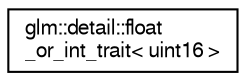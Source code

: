 digraph "Graphical Class Hierarchy"
{
  edge [fontname="FreeSans",fontsize="10",labelfontname="FreeSans",labelfontsize="10"];
  node [fontname="FreeSans",fontsize="10",shape=record];
  rankdir="LR";
  Node1 [label="glm::detail::float\l_or_int_trait\< uint16 \>",height=0.2,width=0.4,color="black", fillcolor="white", style="filled",URL="$df/dcf/structglm_1_1detail_1_1float__or__int__trait_3_01uint16_01_4.html"];
}
